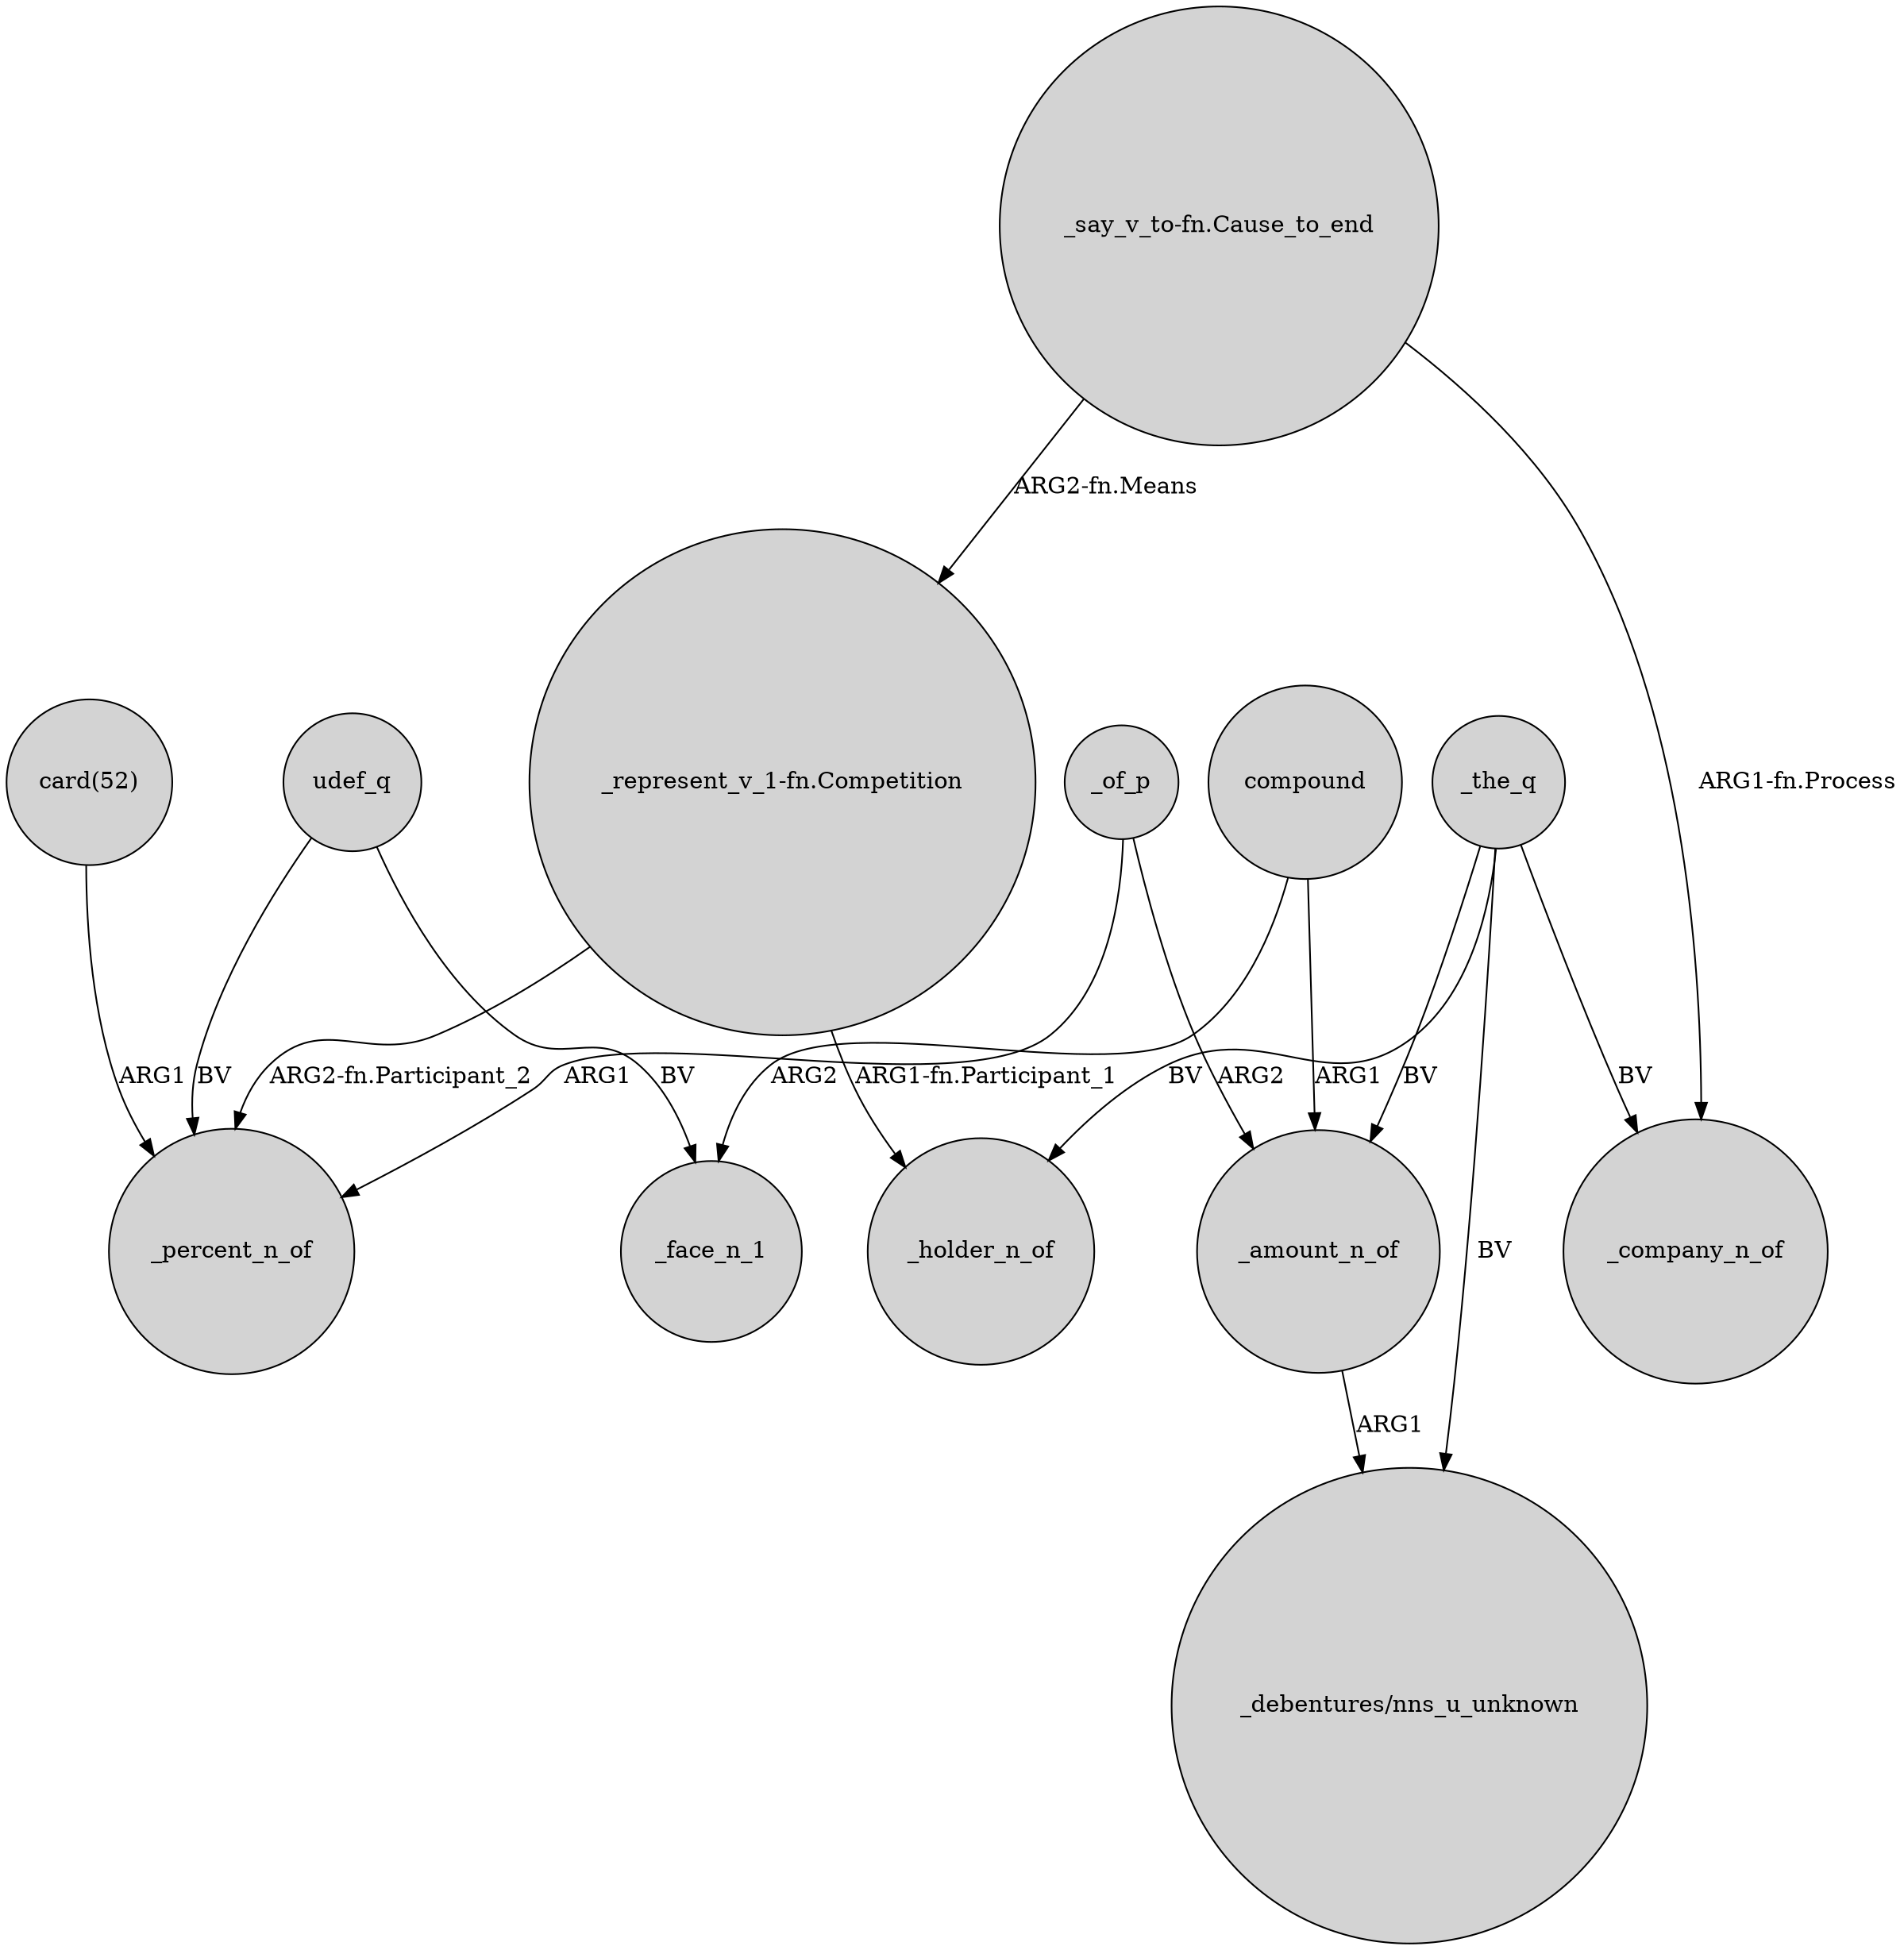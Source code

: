 digraph {
	node [shape=circle style=filled]
	_the_q -> _holder_n_of [label=BV]
	udef_q -> _percent_n_of [label=BV]
	"_represent_v_1-fn.Competition" -> _holder_n_of [label="ARG1-fn.Participant_1"]
	"_say_v_to-fn.Cause_to_end" -> _company_n_of [label="ARG1-fn.Process"]
	udef_q -> _face_n_1 [label=BV]
	_of_p -> _amount_n_of [label=ARG2]
	compound -> _face_n_1 [label=ARG2]
	"_represent_v_1-fn.Competition" -> _percent_n_of [label="ARG2-fn.Participant_2"]
	_the_q -> "_debentures/nns_u_unknown" [label=BV]
	compound -> _amount_n_of [label=ARG1]
	_the_q -> _amount_n_of [label=BV]
	_of_p -> _percent_n_of [label=ARG1]
	"_say_v_to-fn.Cause_to_end" -> "_represent_v_1-fn.Competition" [label="ARG2-fn.Means"]
	_the_q -> _company_n_of [label=BV]
	"card(52)" -> _percent_n_of [label=ARG1]
	_amount_n_of -> "_debentures/nns_u_unknown" [label=ARG1]
}
